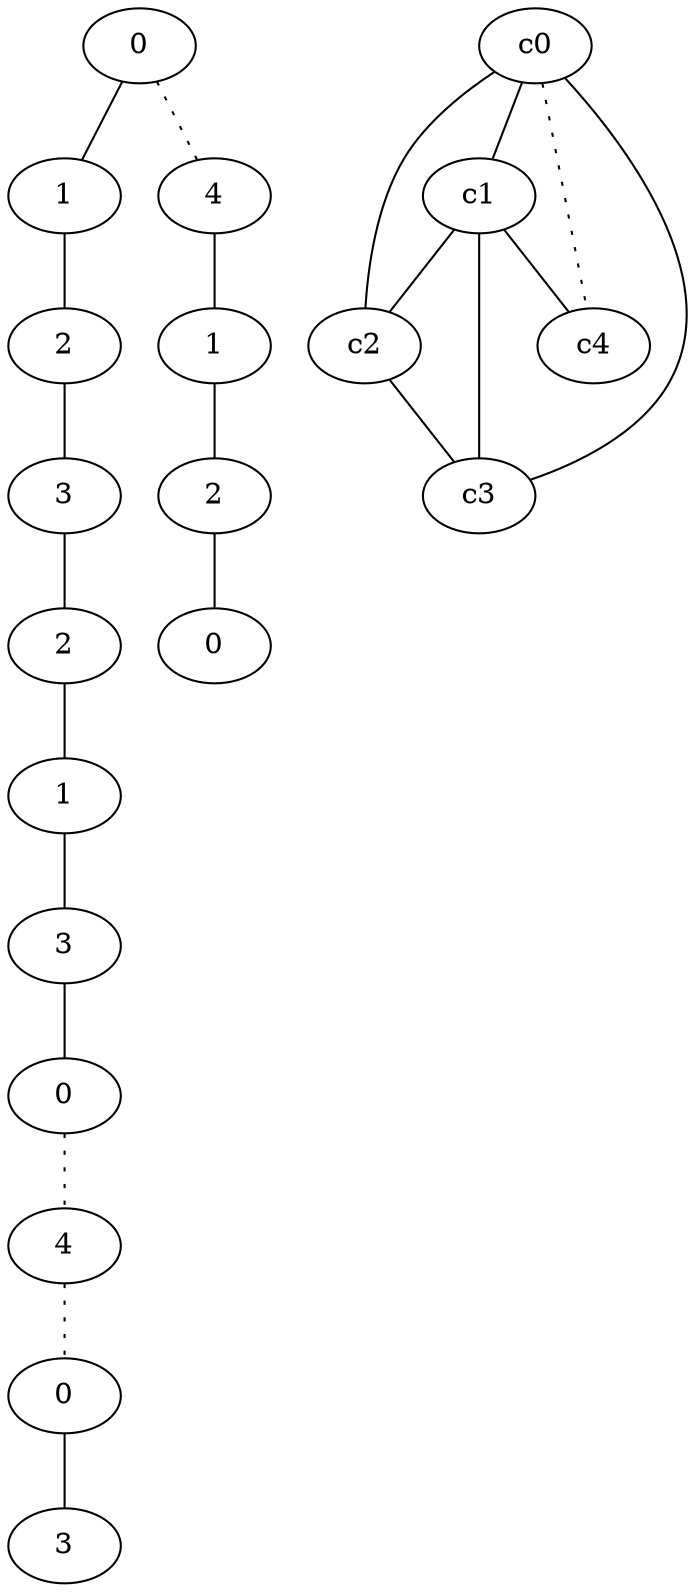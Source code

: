 graph {
a0[label=0];
a1[label=1];
a2[label=2];
a3[label=3];
a4[label=2];
a5[label=1];
a6[label=3];
a7[label=0];
a8[label=4];
a9[label=0];
a10[label=3];
a11[label=4];
a12[label=1];
a13[label=2];
a14[label=0];
a0 -- a1;
a0 -- a11 [style=dotted];
a1 -- a2;
a2 -- a3;
a3 -- a4;
a4 -- a5;
a5 -- a6;
a6 -- a7;
a7 -- a8 [style=dotted];
a8 -- a9 [style=dotted];
a9 -- a10;
a11 -- a12;
a12 -- a13;
a13 -- a14;
c0 -- c1;
c0 -- c2;
c0 -- c3;
c0 -- c4 [style=dotted];
c1 -- c2;
c1 -- c3;
c1 -- c4;
c2 -- c3;
}
